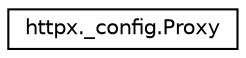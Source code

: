 digraph "Graphical Class Hierarchy"
{
 // LATEX_PDF_SIZE
  edge [fontname="Helvetica",fontsize="10",labelfontname="Helvetica",labelfontsize="10"];
  node [fontname="Helvetica",fontsize="10",shape=record];
  rankdir="LR";
  Node0 [label="httpx._config.Proxy",height=0.2,width=0.4,color="black", fillcolor="white", style="filled",URL="$classhttpx_1_1__config_1_1Proxy.html",tooltip=" "];
}
